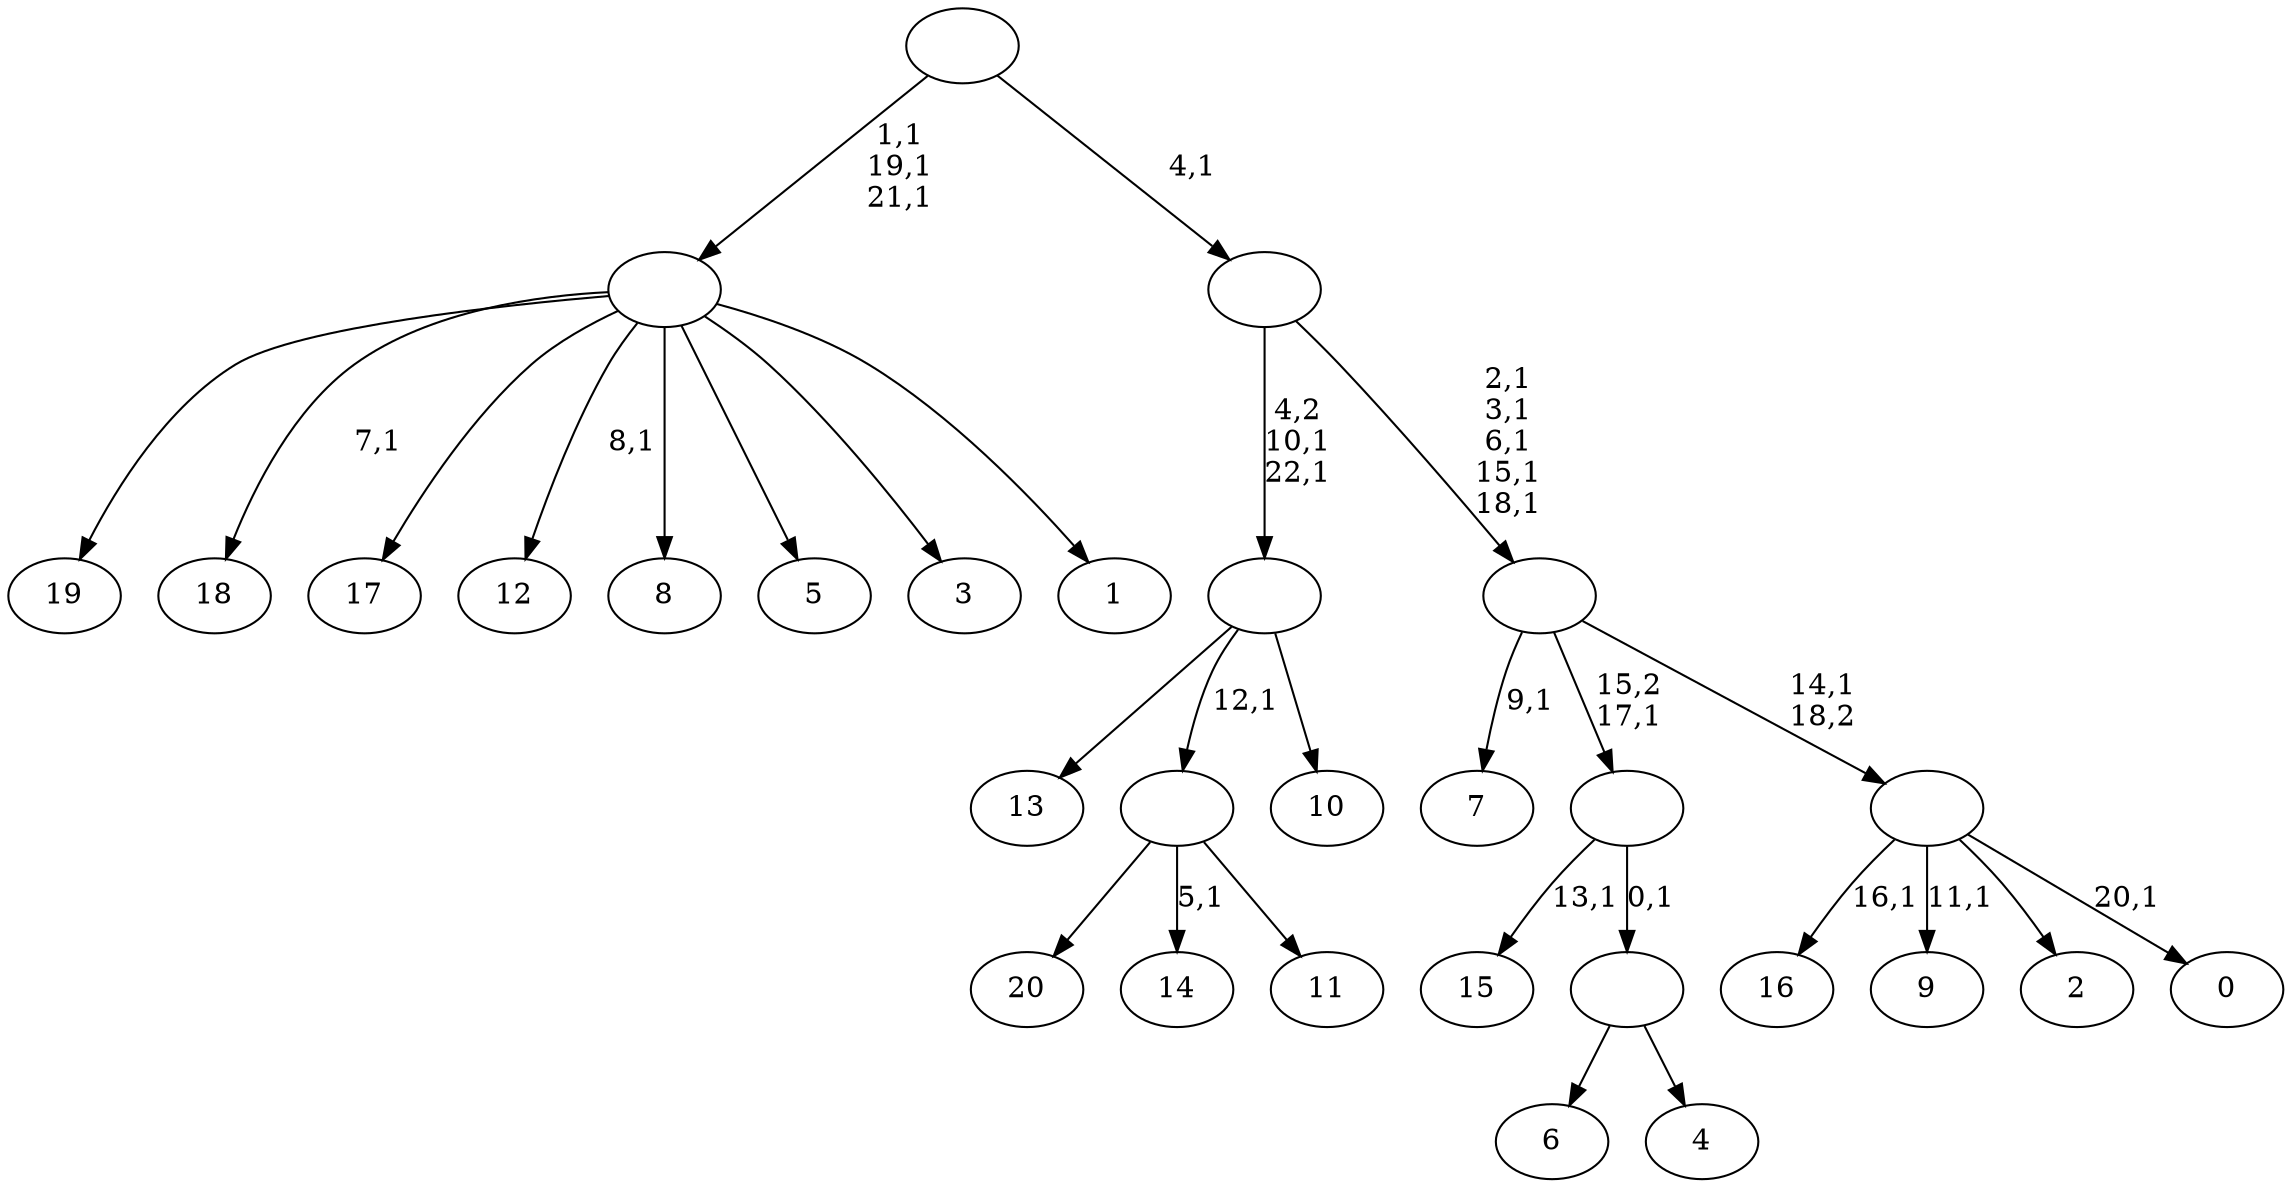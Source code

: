 digraph T {
	44 [label="20"]
	43 [label="19"]
	42 [label="18"]
	40 [label="17"]
	39 [label="16"]
	37 [label="15"]
	35 [label="14"]
	33 [label="13"]
	32 [label="12"]
	30 [label="11"]
	29 [label=""]
	28 [label="10"]
	27 [label=""]
	25 [label="9"]
	23 [label="8"]
	22 [label="7"]
	20 [label="6"]
	19 [label="5"]
	18 [label="4"]
	17 [label=""]
	16 [label=""]
	15 [label="3"]
	14 [label="2"]
	13 [label="1"]
	12 [label=""]
	9 [label="0"]
	7 [label=""]
	6 [label=""]
	1 [label=""]
	0 [label=""]
	29 -> 35 [label="5,1"]
	29 -> 44 [label=""]
	29 -> 30 [label=""]
	27 -> 33 [label=""]
	27 -> 29 [label="12,1"]
	27 -> 28 [label=""]
	17 -> 20 [label=""]
	17 -> 18 [label=""]
	16 -> 37 [label="13,1"]
	16 -> 17 [label="0,1"]
	12 -> 32 [label="8,1"]
	12 -> 42 [label="7,1"]
	12 -> 43 [label=""]
	12 -> 40 [label=""]
	12 -> 23 [label=""]
	12 -> 19 [label=""]
	12 -> 15 [label=""]
	12 -> 13 [label=""]
	7 -> 9 [label="20,1"]
	7 -> 25 [label="11,1"]
	7 -> 39 [label="16,1"]
	7 -> 14 [label=""]
	6 -> 22 [label="9,1"]
	6 -> 16 [label="15,2\n17,1"]
	6 -> 7 [label="14,1\n18,2"]
	1 -> 6 [label="2,1\n3,1\n6,1\n15,1\n18,1"]
	1 -> 27 [label="4,2\n10,1\n22,1"]
	0 -> 12 [label="1,1\n19,1\n21,1"]
	0 -> 1 [label="4,1"]
}
